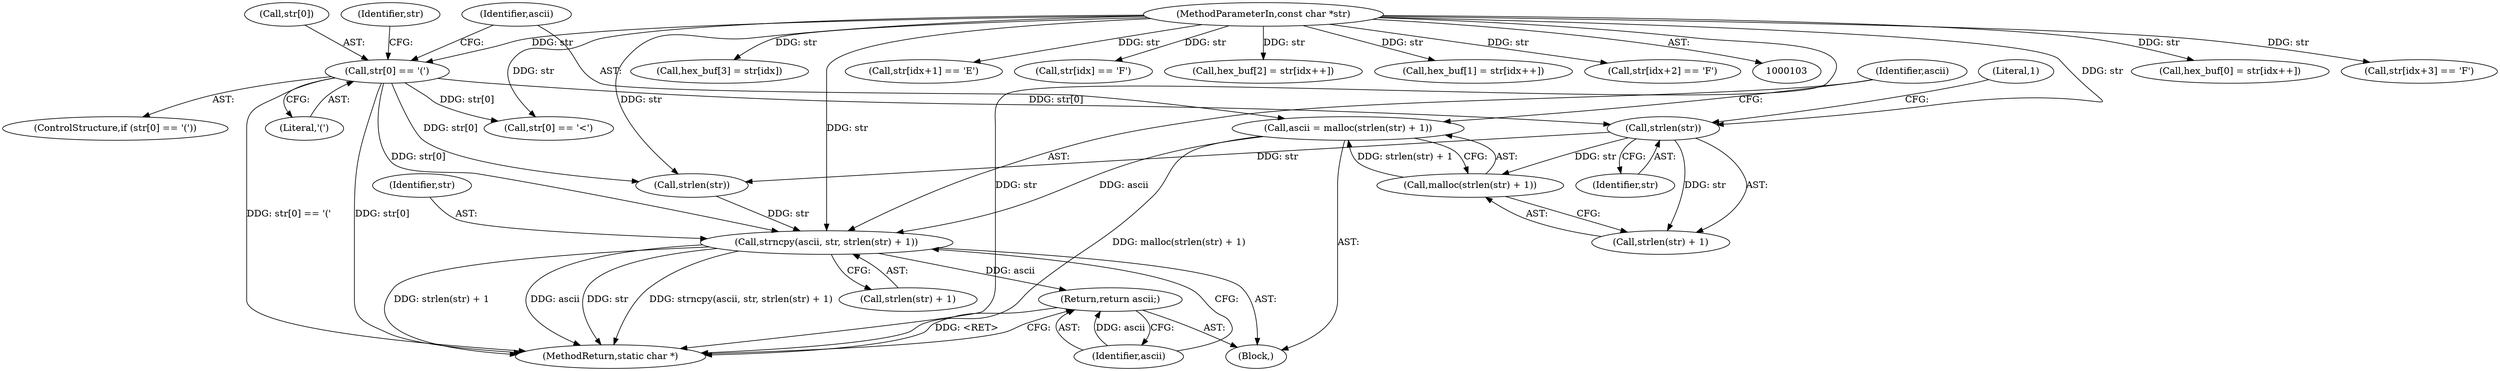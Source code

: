 digraph "0_pdfresurrect_0c4120fffa3dffe97b95c486a120eded82afe8a6_1@pointer" {
"1000131" [label="(Call,ascii = malloc(strlen(str) + 1))"];
"1000133" [label="(Call,malloc(strlen(str) + 1))"];
"1000135" [label="(Call,strlen(str))"];
"1000125" [label="(Call,str[0] == '(')"];
"1000104" [label="(MethodParameterIn,const char *str)"];
"1000138" [label="(Call,strncpy(ascii, str, strlen(str) + 1))"];
"1000145" [label="(Return,return ascii;)"];
"1000142" [label="(Call,strlen(str))"];
"1000217" [label="(Call,hex_buf[0] = str[idx++])"];
"1000149" [label="(Call,str[0] == '<')"];
"1000130" [label="(Block,)"];
"1000139" [label="(Identifier,ascii)"];
"1000129" [label="(Literal,'(')"];
"1000132" [label="(Identifier,ascii)"];
"1000125" [label="(Call,str[0] == '(')"];
"1000134" [label="(Call,strlen(str) + 1)"];
"1000104" [label="(MethodParameterIn,const char *str)"];
"1000189" [label="(Call,str[idx+3] == 'F')"];
"1000241" [label="(Call,hex_buf[3] = str[idx])"];
"1000126" [label="(Call,str[0])"];
"1000141" [label="(Call,strlen(str) + 1)"];
"1000174" [label="(Call,str[idx+1] == 'E')"];
"1000135" [label="(Call,strlen(str))"];
"1000168" [label="(Call,str[idx] == 'F')"];
"1000124" [label="(ControlStructure,if (str[0] == '('))"];
"1000233" [label="(Call,hex_buf[2] = str[idx++])"];
"1000136" [label="(Identifier,str)"];
"1000133" [label="(Call,malloc(strlen(str) + 1))"];
"1000259" [label="(MethodReturn,static char *)"];
"1000138" [label="(Call,strncpy(ascii, str, strlen(str) + 1))"];
"1000225" [label="(Call,hex_buf[1] = str[idx++])"];
"1000131" [label="(Call,ascii = malloc(strlen(str) + 1))"];
"1000182" [label="(Call,str[idx+2] == 'F')"];
"1000137" [label="(Literal,1)"];
"1000146" [label="(Identifier,ascii)"];
"1000140" [label="(Identifier,str)"];
"1000145" [label="(Return,return ascii;)"];
"1000151" [label="(Identifier,str)"];
"1000131" -> "1000130"  [label="AST: "];
"1000131" -> "1000133"  [label="CFG: "];
"1000132" -> "1000131"  [label="AST: "];
"1000133" -> "1000131"  [label="AST: "];
"1000139" -> "1000131"  [label="CFG: "];
"1000131" -> "1000259"  [label="DDG: malloc(strlen(str) + 1)"];
"1000133" -> "1000131"  [label="DDG: strlen(str) + 1"];
"1000131" -> "1000138"  [label="DDG: ascii"];
"1000133" -> "1000134"  [label="CFG: "];
"1000134" -> "1000133"  [label="AST: "];
"1000135" -> "1000133"  [label="DDG: str"];
"1000135" -> "1000134"  [label="AST: "];
"1000135" -> "1000136"  [label="CFG: "];
"1000136" -> "1000135"  [label="AST: "];
"1000137" -> "1000135"  [label="CFG: "];
"1000135" -> "1000134"  [label="DDG: str"];
"1000125" -> "1000135"  [label="DDG: str[0]"];
"1000104" -> "1000135"  [label="DDG: str"];
"1000135" -> "1000142"  [label="DDG: str"];
"1000125" -> "1000124"  [label="AST: "];
"1000125" -> "1000129"  [label="CFG: "];
"1000126" -> "1000125"  [label="AST: "];
"1000129" -> "1000125"  [label="AST: "];
"1000132" -> "1000125"  [label="CFG: "];
"1000151" -> "1000125"  [label="CFG: "];
"1000125" -> "1000259"  [label="DDG: str[0]"];
"1000125" -> "1000259"  [label="DDG: str[0] == '('"];
"1000104" -> "1000125"  [label="DDG: str"];
"1000125" -> "1000138"  [label="DDG: str[0]"];
"1000125" -> "1000142"  [label="DDG: str[0]"];
"1000125" -> "1000149"  [label="DDG: str[0]"];
"1000104" -> "1000103"  [label="AST: "];
"1000104" -> "1000259"  [label="DDG: str"];
"1000104" -> "1000138"  [label="DDG: str"];
"1000104" -> "1000142"  [label="DDG: str"];
"1000104" -> "1000149"  [label="DDG: str"];
"1000104" -> "1000168"  [label="DDG: str"];
"1000104" -> "1000174"  [label="DDG: str"];
"1000104" -> "1000182"  [label="DDG: str"];
"1000104" -> "1000189"  [label="DDG: str"];
"1000104" -> "1000217"  [label="DDG: str"];
"1000104" -> "1000225"  [label="DDG: str"];
"1000104" -> "1000233"  [label="DDG: str"];
"1000104" -> "1000241"  [label="DDG: str"];
"1000138" -> "1000130"  [label="AST: "];
"1000138" -> "1000141"  [label="CFG: "];
"1000139" -> "1000138"  [label="AST: "];
"1000140" -> "1000138"  [label="AST: "];
"1000141" -> "1000138"  [label="AST: "];
"1000146" -> "1000138"  [label="CFG: "];
"1000138" -> "1000259"  [label="DDG: str"];
"1000138" -> "1000259"  [label="DDG: strncpy(ascii, str, strlen(str) + 1)"];
"1000138" -> "1000259"  [label="DDG: strlen(str) + 1"];
"1000138" -> "1000259"  [label="DDG: ascii"];
"1000142" -> "1000138"  [label="DDG: str"];
"1000138" -> "1000145"  [label="DDG: ascii"];
"1000145" -> "1000130"  [label="AST: "];
"1000145" -> "1000146"  [label="CFG: "];
"1000146" -> "1000145"  [label="AST: "];
"1000259" -> "1000145"  [label="CFG: "];
"1000145" -> "1000259"  [label="DDG: <RET>"];
"1000146" -> "1000145"  [label="DDG: ascii"];
}
